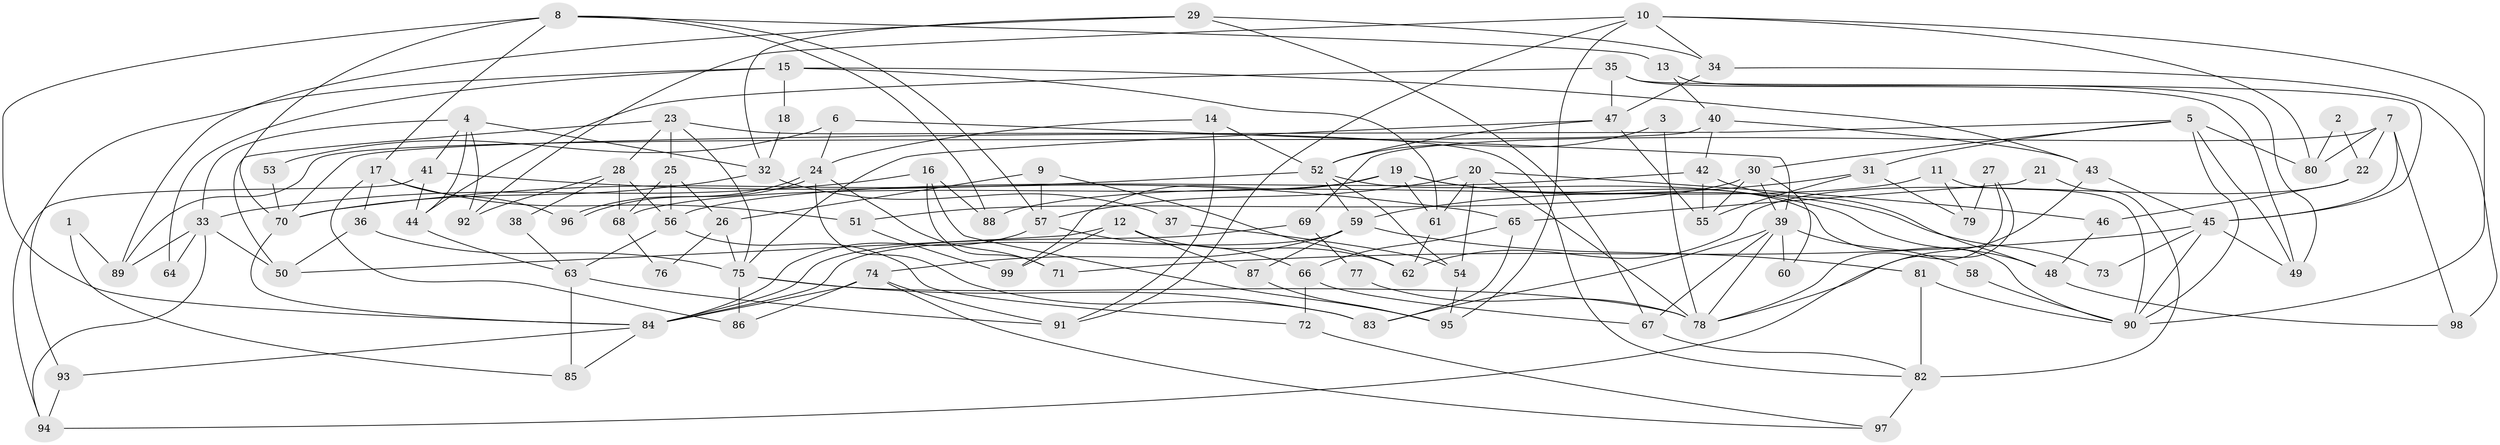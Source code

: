 // Generated by graph-tools (version 1.1) at 2025/50/03/09/25 03:50:10]
// undirected, 99 vertices, 198 edges
graph export_dot {
graph [start="1"]
  node [color=gray90,style=filled];
  1;
  2;
  3;
  4;
  5;
  6;
  7;
  8;
  9;
  10;
  11;
  12;
  13;
  14;
  15;
  16;
  17;
  18;
  19;
  20;
  21;
  22;
  23;
  24;
  25;
  26;
  27;
  28;
  29;
  30;
  31;
  32;
  33;
  34;
  35;
  36;
  37;
  38;
  39;
  40;
  41;
  42;
  43;
  44;
  45;
  46;
  47;
  48;
  49;
  50;
  51;
  52;
  53;
  54;
  55;
  56;
  57;
  58;
  59;
  60;
  61;
  62;
  63;
  64;
  65;
  66;
  67;
  68;
  69;
  70;
  71;
  72;
  73;
  74;
  75;
  76;
  77;
  78;
  79;
  80;
  81;
  82;
  83;
  84;
  85;
  86;
  87;
  88;
  89;
  90;
  91;
  92;
  93;
  94;
  95;
  96;
  97;
  98;
  99;
  1 -- 89;
  1 -- 85;
  2 -- 22;
  2 -- 80;
  3 -- 52;
  3 -- 78;
  4 -- 33;
  4 -- 41;
  4 -- 32;
  4 -- 44;
  4 -- 92;
  5 -- 90;
  5 -- 70;
  5 -- 30;
  5 -- 31;
  5 -- 49;
  5 -- 80;
  6 -- 24;
  6 -- 39;
  6 -- 53;
  7 -- 45;
  7 -- 80;
  7 -- 22;
  7 -- 69;
  7 -- 98;
  8 -- 17;
  8 -- 84;
  8 -- 13;
  8 -- 57;
  8 -- 70;
  8 -- 88;
  9 -- 57;
  9 -- 26;
  9 -- 62;
  10 -- 90;
  10 -- 34;
  10 -- 80;
  10 -- 91;
  10 -- 92;
  10 -- 95;
  11 -- 90;
  11 -- 79;
  11 -- 88;
  12 -- 62;
  12 -- 87;
  12 -- 50;
  12 -- 99;
  13 -- 49;
  13 -- 40;
  14 -- 52;
  14 -- 91;
  14 -- 24;
  15 -- 43;
  15 -- 61;
  15 -- 18;
  15 -- 64;
  15 -- 93;
  16 -- 71;
  16 -- 88;
  16 -- 33;
  16 -- 95;
  17 -- 36;
  17 -- 51;
  17 -- 86;
  17 -- 96;
  18 -- 32;
  19 -- 48;
  19 -- 61;
  19 -- 68;
  19 -- 73;
  19 -- 99;
  20 -- 78;
  20 -- 57;
  20 -- 46;
  20 -- 54;
  20 -- 61;
  21 -- 82;
  21 -- 65;
  22 -- 46;
  22 -- 62;
  23 -- 28;
  23 -- 75;
  23 -- 25;
  23 -- 50;
  23 -- 82;
  24 -- 96;
  24 -- 96;
  24 -- 71;
  24 -- 83;
  25 -- 56;
  25 -- 26;
  25 -- 68;
  26 -- 75;
  26 -- 76;
  27 -- 94;
  27 -- 78;
  27 -- 79;
  28 -- 92;
  28 -- 68;
  28 -- 38;
  28 -- 56;
  29 -- 89;
  29 -- 32;
  29 -- 34;
  29 -- 67;
  30 -- 55;
  30 -- 39;
  30 -- 51;
  30 -- 60;
  31 -- 59;
  31 -- 55;
  31 -- 79;
  32 -- 70;
  32 -- 37;
  33 -- 50;
  33 -- 64;
  33 -- 89;
  33 -- 94;
  34 -- 47;
  34 -- 98;
  35 -- 49;
  35 -- 47;
  35 -- 44;
  35 -- 45;
  36 -- 75;
  36 -- 50;
  37 -- 54;
  38 -- 63;
  39 -- 83;
  39 -- 58;
  39 -- 60;
  39 -- 67;
  39 -- 78;
  40 -- 42;
  40 -- 43;
  40 -- 89;
  41 -- 94;
  41 -- 44;
  41 -- 65;
  42 -- 56;
  42 -- 55;
  42 -- 48;
  43 -- 78;
  43 -- 45;
  44 -- 63;
  45 -- 49;
  45 -- 71;
  45 -- 73;
  45 -- 90;
  46 -- 48;
  47 -- 75;
  47 -- 52;
  47 -- 55;
  48 -- 98;
  51 -- 99;
  52 -- 54;
  52 -- 59;
  52 -- 70;
  52 -- 90;
  53 -- 70;
  54 -- 95;
  56 -- 63;
  56 -- 72;
  57 -- 66;
  57 -- 84;
  58 -- 90;
  59 -- 84;
  59 -- 81;
  59 -- 74;
  59 -- 87;
  61 -- 62;
  63 -- 91;
  63 -- 85;
  65 -- 66;
  65 -- 83;
  66 -- 72;
  66 -- 67;
  67 -- 82;
  68 -- 76;
  69 -- 84;
  69 -- 77;
  70 -- 84;
  72 -- 97;
  74 -- 84;
  74 -- 86;
  74 -- 91;
  74 -- 97;
  75 -- 83;
  75 -- 86;
  75 -- 78;
  77 -- 78;
  81 -- 82;
  81 -- 90;
  82 -- 97;
  84 -- 85;
  84 -- 93;
  87 -- 95;
  93 -- 94;
}
